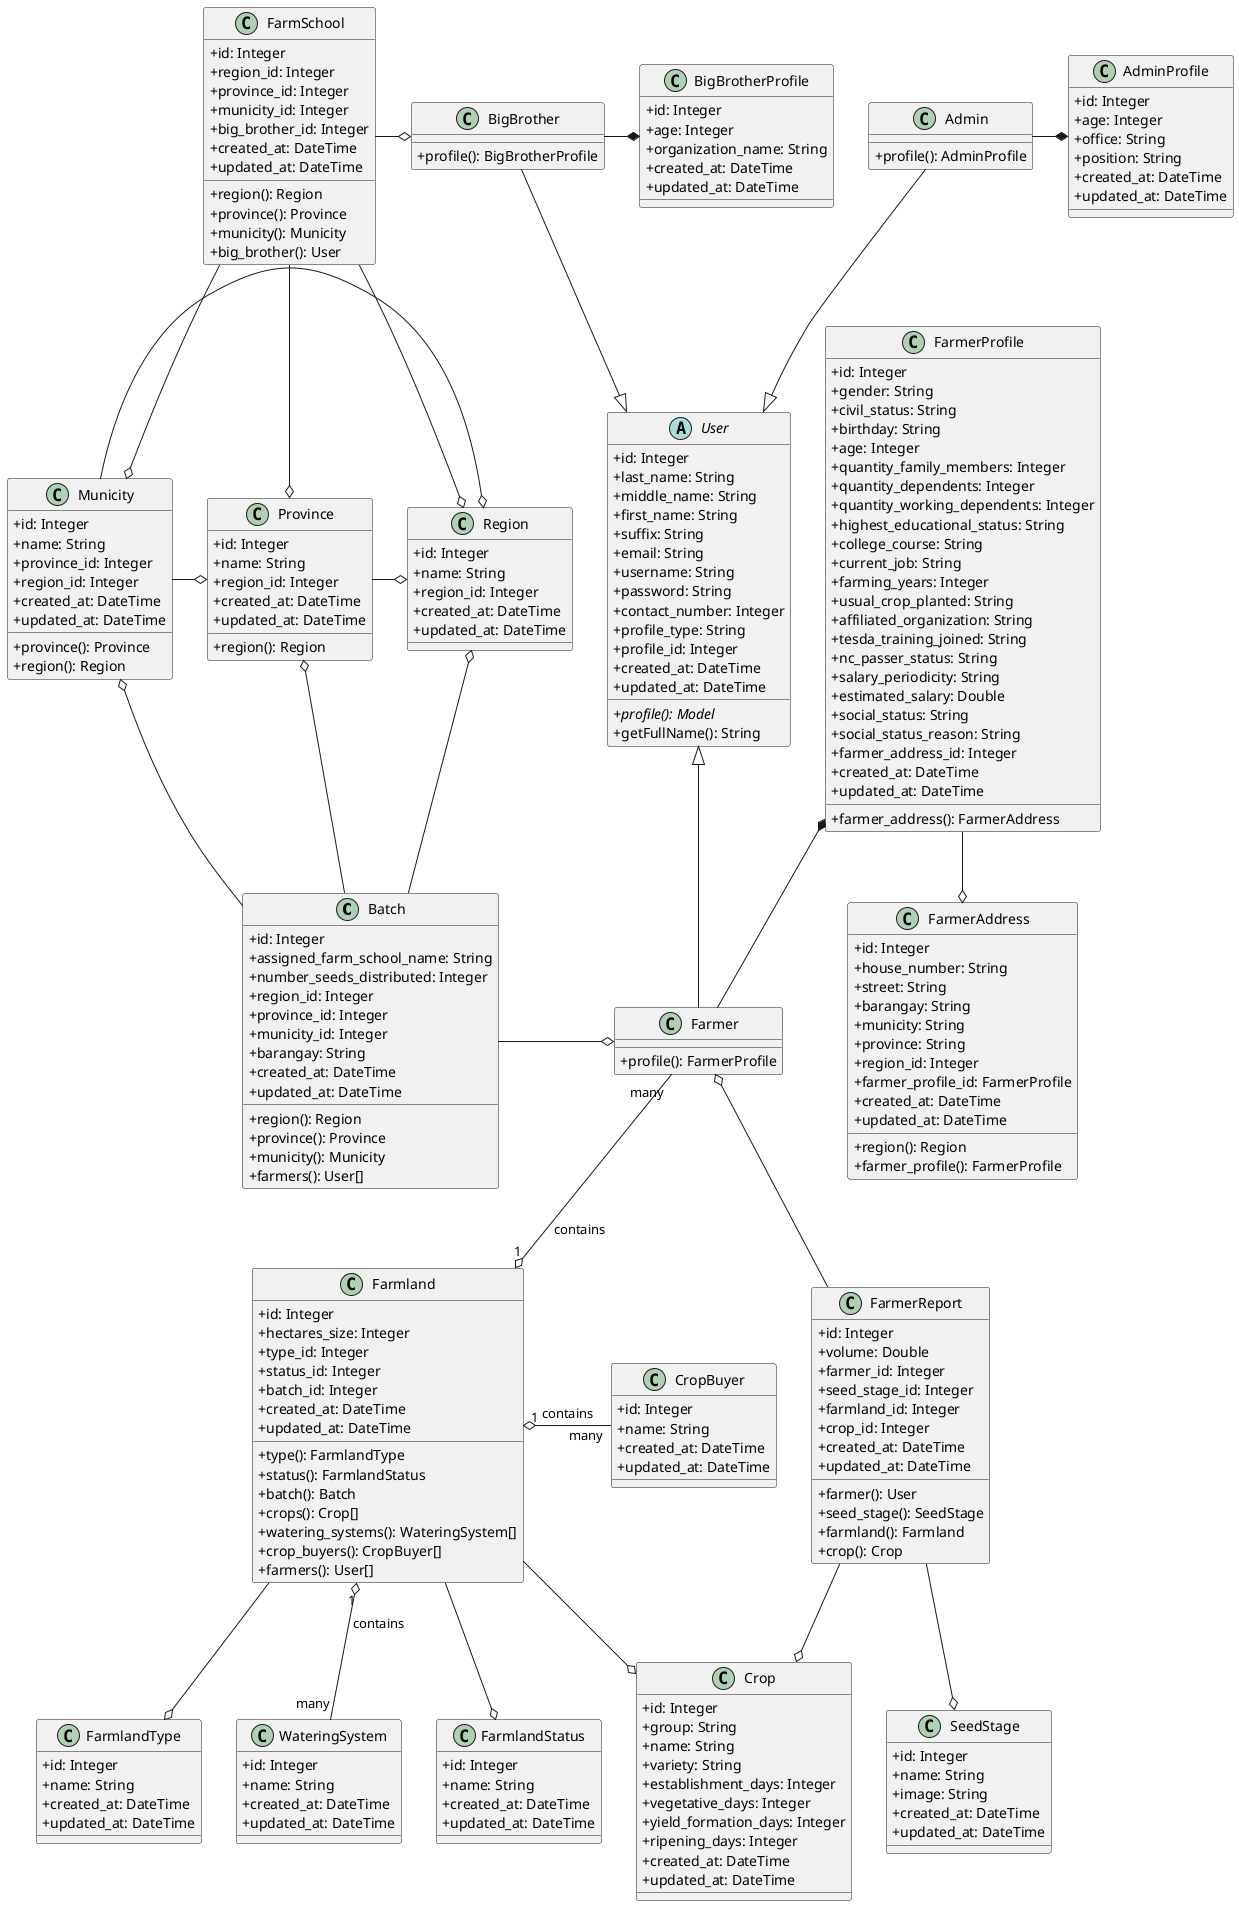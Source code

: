 @startuml
skinparam classAttributeIconSize 0
class Batch {
    + id: Integer
    + assigned_farm_school_name: String
    + number_seeds_distributed: Integer
    + region_id: Integer
    + province_id: Integer
    + municity_id: Integer
    + barangay: String
    + created_at: DateTime
    + updated_at: DateTime

    + region(): Region
    + province(): Province
    + municity(): Municity
    + farmers(): User[]
}

class Crop {
    + id: Integer
    + group: String
    + name: String
    + variety: String
    + establishment_days: Integer
    + vegetative_days: Integer
    + yield_formation_days: Integer
    + ripening_days: Integer
    + created_at: DateTime
    + updated_at: DateTime
}

class FarmerProfile {
    + id: Integer
    + gender: String
    + civil_status: String
    + birthday: String
    + age: Integer
    + quantity_family_members: Integer
    + quantity_dependents: Integer
    + quantity_working_dependents: Integer
    + highest_educational_status: String
    + college_course: String
    + current_job: String
    + farming_years: Integer
    + usual_crop_planted: String
    + affiliated_organization: String
    + tesda_training_joined: String
    + nc_passer_status: String
    + salary_periodicity: String
    + estimated_salary: Double
    + social_status: String
    + social_status_reason: String
    + farmer_address_id: Integer
    + created_at: DateTime
    + updated_at: DateTime

    + farmer_address(): FarmerAddress
}

class BigBrotherProfile {
    + id: Integer
    + age: Integer
    + organization_name: String
    + created_at: DateTime
    + updated_at: DateTime
}

class AdminProfile {
    + id: Integer
    + age: Integer
    + office: String
    + position: String
    + created_at: DateTime
    + updated_at: DateTime
}

class FarmerAddress {
    + id: Integer
    + house_number: String
    + street: String
    + barangay: String
    + municity: String
    + province: String
    + region_id: Integer
    + farmer_profile_id: FarmerProfile
    + created_at: DateTime
    + updated_at: DateTime

    + region(): Region
    + farmer_profile(): FarmerProfile
}

class FarmerReport {
    + id: Integer
    + volume: Double
    + farmer_id: Integer
    + seed_stage_id: Integer
    + farmland_id: Integer
    + crop_id: Integer
    + created_at: DateTime
    + updated_at: DateTime

    + farmer(): User
    + seed_stage(): SeedStage
    + farmland(): Farmland
    + crop(): Crop
}

class SeedStage {
    + id: Integer
    + name: String
    + image: String
    + created_at: DateTime
    + updated_at: DateTime
}

abstract User {
    + id: Integer
    + last_name: String
    + middle_name: String
    + first_name: String
    + suffix: String
    + email: String
    + username: String
    + password: String
    + contact_number: Integer
    + profile_type: String
    + profile_id: Integer
    + created_at: DateTime
    + updated_at: DateTime

    {abstract} + profile(): Model
    + getFullName(): String
}

class Municity {
    + id: Integer
    + name: String
    + province_id: Integer
    + region_id: Integer
    + created_at: DateTime
    + updated_at: DateTime

    + province(): Province
    + region(): Region
}

class Province {
    + id: Integer
    + name: String
    + region_id: Integer
    + created_at: DateTime
    + updated_at: DateTime

    + region(): Region
}

class Region {
    + id: Integer
    + name: String
    + region_id: Integer
    + created_at: DateTime
    + updated_at: DateTime
}

class Farmland {
    + id: Integer
    + hectares_size: Integer
    + type_id: Integer
    + status_id: Integer
    + batch_id: Integer
    + created_at: DateTime
    + updated_at: DateTime

    + type(): FarmlandType
    + status(): FarmlandStatus
    + batch(): Batch
    + crops(): Crop[]
    + watering_systems(): WateringSystem[]
    + crop_buyers(): CropBuyer[]
    + farmers(): User[]
}

class CropBuyer {
    + id: Integer
    + name: String
    + created_at: DateTime
    + updated_at: DateTime
}

class FarmlandStatus {
    + id: Integer
    + name: String
    + created_at: DateTime
    + updated_at: DateTime
}

class FarmlandType {
    + id: Integer
    + name: String
    + created_at: DateTime
    + updated_at: DateTime
}

class WateringSystem {
    + id: Integer
    + name: String
    + created_at: DateTime
    + updated_at: DateTime
}

class FarmSchool {
    + id: Integer
    + region_id: Integer
    + province_id: Integer
    + municity_id: Integer
    + big_brother_id: Integer
    + created_at: DateTime
    + updated_at: DateTime

    + region(): Region
    + province(): Province
    + municity(): Municity
    + big_brother(): User
}

class Farmer {
    + profile(): FarmerProfile
}

class Admin {
    + profile(): AdminProfile
}

class BigBrother {
    + profile(): BigBrotherProfile
}

User <|-- Farmer
User <|-up- Admin
User <|-up- BigBrother


Farmland "1" o- "many" CropBuyer : contains
Farmland "1" o-- "many" WateringSystem : contains
Farmland "1" o-up- "many" Farmer : contains

Farmland --o FarmlandType
Farmland --o FarmlandStatus
Farmland --o Crop

FarmerProfile --o FarmerAddress
Farmer -up-* FarmerProfile
BigBrother -* BigBrotherProfile
Admin -* AdminProfile

FarmerReport -up-o Farmer
FarmerReport --o SeedStage
FarmerReport --o Crop

Municity -o Province
Municity -o Region

Province -o Region

Batch -o Farmer
Batch -up-o Region
Batch -up-o Province
Batch -up-o Municity

FarmSchool --o Region
FarmSchool --o Province
FarmSchool --o Municity
FarmSchool -o BigBrother

@enduml